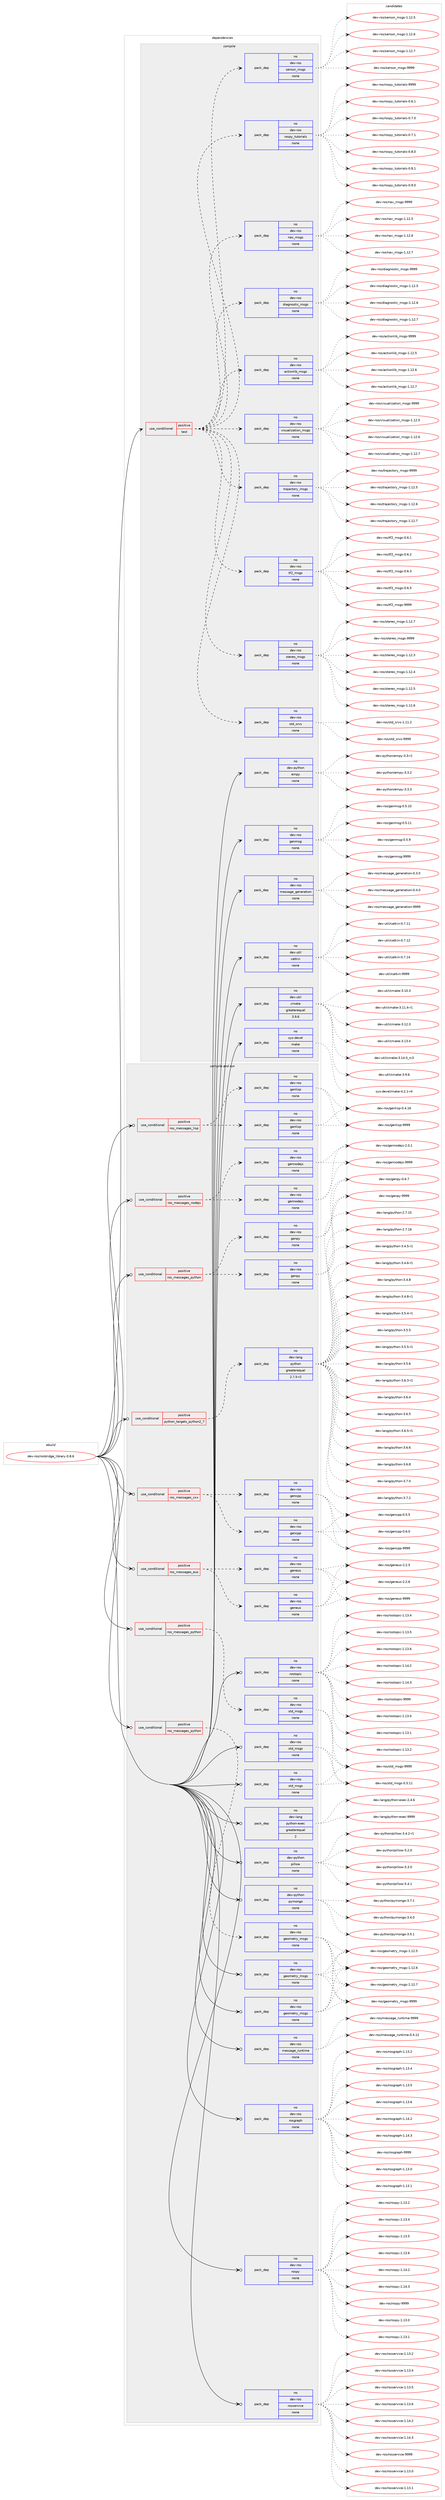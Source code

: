 digraph prolog {

# *************
# Graph options
# *************

newrank=true;
concentrate=true;
compound=true;
graph [rankdir=LR,fontname=Helvetica,fontsize=10,ranksep=1.5];#, ranksep=2.5, nodesep=0.2];
edge  [arrowhead=vee];
node  [fontname=Helvetica,fontsize=10];

# **********
# The ebuild
# **********

subgraph cluster_leftcol {
color=gray;
rank=same;
label=<<i>ebuild</i>>;
id [label="dev-ros/rosbridge_library-0.8.6", color=red, width=4, href="../dev-ros/rosbridge_library-0.8.6.svg"];
}

# ****************
# The dependencies
# ****************

subgraph cluster_midcol {
color=gray;
label=<<i>dependencies</i>>;
subgraph cluster_compile {
fillcolor="#eeeeee";
style=filled;
label=<<i>compile</i>>;
subgraph cond389684 {
dependency1463976 [label=<<TABLE BORDER="0" CELLBORDER="1" CELLSPACING="0" CELLPADDING="4"><TR><TD ROWSPAN="3" CELLPADDING="10">use_conditional</TD></TR><TR><TD>positive</TD></TR><TR><TD>test</TD></TR></TABLE>>, shape=none, color=red];
subgraph pack1050902 {
dependency1463977 [label=<<TABLE BORDER="0" CELLBORDER="1" CELLSPACING="0" CELLPADDING="4" WIDTH="220"><TR><TD ROWSPAN="6" CELLPADDING="30">pack_dep</TD></TR><TR><TD WIDTH="110">no</TD></TR><TR><TD>dev-ros</TD></TR><TR><TD>actionlib_msgs</TD></TR><TR><TD>none</TD></TR><TR><TD></TD></TR></TABLE>>, shape=none, color=blue];
}
dependency1463976:e -> dependency1463977:w [weight=20,style="dashed",arrowhead="vee"];
subgraph pack1050903 {
dependency1463978 [label=<<TABLE BORDER="0" CELLBORDER="1" CELLSPACING="0" CELLPADDING="4" WIDTH="220"><TR><TD ROWSPAN="6" CELLPADDING="30">pack_dep</TD></TR><TR><TD WIDTH="110">no</TD></TR><TR><TD>dev-ros</TD></TR><TR><TD>diagnostic_msgs</TD></TR><TR><TD>none</TD></TR><TR><TD></TD></TR></TABLE>>, shape=none, color=blue];
}
dependency1463976:e -> dependency1463978:w [weight=20,style="dashed",arrowhead="vee"];
subgraph pack1050904 {
dependency1463979 [label=<<TABLE BORDER="0" CELLBORDER="1" CELLSPACING="0" CELLPADDING="4" WIDTH="220"><TR><TD ROWSPAN="6" CELLPADDING="30">pack_dep</TD></TR><TR><TD WIDTH="110">no</TD></TR><TR><TD>dev-ros</TD></TR><TR><TD>nav_msgs</TD></TR><TR><TD>none</TD></TR><TR><TD></TD></TR></TABLE>>, shape=none, color=blue];
}
dependency1463976:e -> dependency1463979:w [weight=20,style="dashed",arrowhead="vee"];
subgraph pack1050905 {
dependency1463980 [label=<<TABLE BORDER="0" CELLBORDER="1" CELLSPACING="0" CELLPADDING="4" WIDTH="220"><TR><TD ROWSPAN="6" CELLPADDING="30">pack_dep</TD></TR><TR><TD WIDTH="110">no</TD></TR><TR><TD>dev-ros</TD></TR><TR><TD>rospy_tutorials</TD></TR><TR><TD>none</TD></TR><TR><TD></TD></TR></TABLE>>, shape=none, color=blue];
}
dependency1463976:e -> dependency1463980:w [weight=20,style="dashed",arrowhead="vee"];
subgraph pack1050906 {
dependency1463981 [label=<<TABLE BORDER="0" CELLBORDER="1" CELLSPACING="0" CELLPADDING="4" WIDTH="220"><TR><TD ROWSPAN="6" CELLPADDING="30">pack_dep</TD></TR><TR><TD WIDTH="110">no</TD></TR><TR><TD>dev-ros</TD></TR><TR><TD>sensor_msgs</TD></TR><TR><TD>none</TD></TR><TR><TD></TD></TR></TABLE>>, shape=none, color=blue];
}
dependency1463976:e -> dependency1463981:w [weight=20,style="dashed",arrowhead="vee"];
subgraph pack1050907 {
dependency1463982 [label=<<TABLE BORDER="0" CELLBORDER="1" CELLSPACING="0" CELLPADDING="4" WIDTH="220"><TR><TD ROWSPAN="6" CELLPADDING="30">pack_dep</TD></TR><TR><TD WIDTH="110">no</TD></TR><TR><TD>dev-ros</TD></TR><TR><TD>std_srvs</TD></TR><TR><TD>none</TD></TR><TR><TD></TD></TR></TABLE>>, shape=none, color=blue];
}
dependency1463976:e -> dependency1463982:w [weight=20,style="dashed",arrowhead="vee"];
subgraph pack1050908 {
dependency1463983 [label=<<TABLE BORDER="0" CELLBORDER="1" CELLSPACING="0" CELLPADDING="4" WIDTH="220"><TR><TD ROWSPAN="6" CELLPADDING="30">pack_dep</TD></TR><TR><TD WIDTH="110">no</TD></TR><TR><TD>dev-ros</TD></TR><TR><TD>stereo_msgs</TD></TR><TR><TD>none</TD></TR><TR><TD></TD></TR></TABLE>>, shape=none, color=blue];
}
dependency1463976:e -> dependency1463983:w [weight=20,style="dashed",arrowhead="vee"];
subgraph pack1050909 {
dependency1463984 [label=<<TABLE BORDER="0" CELLBORDER="1" CELLSPACING="0" CELLPADDING="4" WIDTH="220"><TR><TD ROWSPAN="6" CELLPADDING="30">pack_dep</TD></TR><TR><TD WIDTH="110">no</TD></TR><TR><TD>dev-ros</TD></TR><TR><TD>tf2_msgs</TD></TR><TR><TD>none</TD></TR><TR><TD></TD></TR></TABLE>>, shape=none, color=blue];
}
dependency1463976:e -> dependency1463984:w [weight=20,style="dashed",arrowhead="vee"];
subgraph pack1050910 {
dependency1463985 [label=<<TABLE BORDER="0" CELLBORDER="1" CELLSPACING="0" CELLPADDING="4" WIDTH="220"><TR><TD ROWSPAN="6" CELLPADDING="30">pack_dep</TD></TR><TR><TD WIDTH="110">no</TD></TR><TR><TD>dev-ros</TD></TR><TR><TD>trajectory_msgs</TD></TR><TR><TD>none</TD></TR><TR><TD></TD></TR></TABLE>>, shape=none, color=blue];
}
dependency1463976:e -> dependency1463985:w [weight=20,style="dashed",arrowhead="vee"];
subgraph pack1050911 {
dependency1463986 [label=<<TABLE BORDER="0" CELLBORDER="1" CELLSPACING="0" CELLPADDING="4" WIDTH="220"><TR><TD ROWSPAN="6" CELLPADDING="30">pack_dep</TD></TR><TR><TD WIDTH="110">no</TD></TR><TR><TD>dev-ros</TD></TR><TR><TD>visualization_msgs</TD></TR><TR><TD>none</TD></TR><TR><TD></TD></TR></TABLE>>, shape=none, color=blue];
}
dependency1463976:e -> dependency1463986:w [weight=20,style="dashed",arrowhead="vee"];
}
id:e -> dependency1463976:w [weight=20,style="solid",arrowhead="vee"];
subgraph pack1050912 {
dependency1463987 [label=<<TABLE BORDER="0" CELLBORDER="1" CELLSPACING="0" CELLPADDING="4" WIDTH="220"><TR><TD ROWSPAN="6" CELLPADDING="30">pack_dep</TD></TR><TR><TD WIDTH="110">no</TD></TR><TR><TD>dev-python</TD></TR><TR><TD>empy</TD></TR><TR><TD>none</TD></TR><TR><TD></TD></TR></TABLE>>, shape=none, color=blue];
}
id:e -> dependency1463987:w [weight=20,style="solid",arrowhead="vee"];
subgraph pack1050913 {
dependency1463988 [label=<<TABLE BORDER="0" CELLBORDER="1" CELLSPACING="0" CELLPADDING="4" WIDTH="220"><TR><TD ROWSPAN="6" CELLPADDING="30">pack_dep</TD></TR><TR><TD WIDTH="110">no</TD></TR><TR><TD>dev-ros</TD></TR><TR><TD>genmsg</TD></TR><TR><TD>none</TD></TR><TR><TD></TD></TR></TABLE>>, shape=none, color=blue];
}
id:e -> dependency1463988:w [weight=20,style="solid",arrowhead="vee"];
subgraph pack1050914 {
dependency1463989 [label=<<TABLE BORDER="0" CELLBORDER="1" CELLSPACING="0" CELLPADDING="4" WIDTH="220"><TR><TD ROWSPAN="6" CELLPADDING="30">pack_dep</TD></TR><TR><TD WIDTH="110">no</TD></TR><TR><TD>dev-ros</TD></TR><TR><TD>message_generation</TD></TR><TR><TD>none</TD></TR><TR><TD></TD></TR></TABLE>>, shape=none, color=blue];
}
id:e -> dependency1463989:w [weight=20,style="solid",arrowhead="vee"];
subgraph pack1050915 {
dependency1463990 [label=<<TABLE BORDER="0" CELLBORDER="1" CELLSPACING="0" CELLPADDING="4" WIDTH="220"><TR><TD ROWSPAN="6" CELLPADDING="30">pack_dep</TD></TR><TR><TD WIDTH="110">no</TD></TR><TR><TD>dev-util</TD></TR><TR><TD>catkin</TD></TR><TR><TD>none</TD></TR><TR><TD></TD></TR></TABLE>>, shape=none, color=blue];
}
id:e -> dependency1463990:w [weight=20,style="solid",arrowhead="vee"];
subgraph pack1050916 {
dependency1463991 [label=<<TABLE BORDER="0" CELLBORDER="1" CELLSPACING="0" CELLPADDING="4" WIDTH="220"><TR><TD ROWSPAN="6" CELLPADDING="30">pack_dep</TD></TR><TR><TD WIDTH="110">no</TD></TR><TR><TD>dev-util</TD></TR><TR><TD>cmake</TD></TR><TR><TD>greaterequal</TD></TR><TR><TD>3.9.6</TD></TR></TABLE>>, shape=none, color=blue];
}
id:e -> dependency1463991:w [weight=20,style="solid",arrowhead="vee"];
subgraph pack1050917 {
dependency1463992 [label=<<TABLE BORDER="0" CELLBORDER="1" CELLSPACING="0" CELLPADDING="4" WIDTH="220"><TR><TD ROWSPAN="6" CELLPADDING="30">pack_dep</TD></TR><TR><TD WIDTH="110">no</TD></TR><TR><TD>sys-devel</TD></TR><TR><TD>make</TD></TR><TR><TD>none</TD></TR><TR><TD></TD></TR></TABLE>>, shape=none, color=blue];
}
id:e -> dependency1463992:w [weight=20,style="solid",arrowhead="vee"];
}
subgraph cluster_compileandrun {
fillcolor="#eeeeee";
style=filled;
label=<<i>compile and run</i>>;
subgraph cond389685 {
dependency1463993 [label=<<TABLE BORDER="0" CELLBORDER="1" CELLSPACING="0" CELLPADDING="4"><TR><TD ROWSPAN="3" CELLPADDING="10">use_conditional</TD></TR><TR><TD>positive</TD></TR><TR><TD>python_targets_python2_7</TD></TR></TABLE>>, shape=none, color=red];
subgraph pack1050918 {
dependency1463994 [label=<<TABLE BORDER="0" CELLBORDER="1" CELLSPACING="0" CELLPADDING="4" WIDTH="220"><TR><TD ROWSPAN="6" CELLPADDING="30">pack_dep</TD></TR><TR><TD WIDTH="110">no</TD></TR><TR><TD>dev-lang</TD></TR><TR><TD>python</TD></TR><TR><TD>greaterequal</TD></TR><TR><TD>2.7.5-r2</TD></TR></TABLE>>, shape=none, color=blue];
}
dependency1463993:e -> dependency1463994:w [weight=20,style="dashed",arrowhead="vee"];
}
id:e -> dependency1463993:w [weight=20,style="solid",arrowhead="odotvee"];
subgraph cond389686 {
dependency1463995 [label=<<TABLE BORDER="0" CELLBORDER="1" CELLSPACING="0" CELLPADDING="4"><TR><TD ROWSPAN="3" CELLPADDING="10">use_conditional</TD></TR><TR><TD>positive</TD></TR><TR><TD>ros_messages_cxx</TD></TR></TABLE>>, shape=none, color=red];
subgraph pack1050919 {
dependency1463996 [label=<<TABLE BORDER="0" CELLBORDER="1" CELLSPACING="0" CELLPADDING="4" WIDTH="220"><TR><TD ROWSPAN="6" CELLPADDING="30">pack_dep</TD></TR><TR><TD WIDTH="110">no</TD></TR><TR><TD>dev-ros</TD></TR><TR><TD>gencpp</TD></TR><TR><TD>none</TD></TR><TR><TD></TD></TR></TABLE>>, shape=none, color=blue];
}
dependency1463995:e -> dependency1463996:w [weight=20,style="dashed",arrowhead="vee"];
subgraph pack1050920 {
dependency1463997 [label=<<TABLE BORDER="0" CELLBORDER="1" CELLSPACING="0" CELLPADDING="4" WIDTH="220"><TR><TD ROWSPAN="6" CELLPADDING="30">pack_dep</TD></TR><TR><TD WIDTH="110">no</TD></TR><TR><TD>dev-ros</TD></TR><TR><TD>gencpp</TD></TR><TR><TD>none</TD></TR><TR><TD></TD></TR></TABLE>>, shape=none, color=blue];
}
dependency1463995:e -> dependency1463997:w [weight=20,style="dashed",arrowhead="vee"];
}
id:e -> dependency1463995:w [weight=20,style="solid",arrowhead="odotvee"];
subgraph cond389687 {
dependency1463998 [label=<<TABLE BORDER="0" CELLBORDER="1" CELLSPACING="0" CELLPADDING="4"><TR><TD ROWSPAN="3" CELLPADDING="10">use_conditional</TD></TR><TR><TD>positive</TD></TR><TR><TD>ros_messages_eus</TD></TR></TABLE>>, shape=none, color=red];
subgraph pack1050921 {
dependency1463999 [label=<<TABLE BORDER="0" CELLBORDER="1" CELLSPACING="0" CELLPADDING="4" WIDTH="220"><TR><TD ROWSPAN="6" CELLPADDING="30">pack_dep</TD></TR><TR><TD WIDTH="110">no</TD></TR><TR><TD>dev-ros</TD></TR><TR><TD>geneus</TD></TR><TR><TD>none</TD></TR><TR><TD></TD></TR></TABLE>>, shape=none, color=blue];
}
dependency1463998:e -> dependency1463999:w [weight=20,style="dashed",arrowhead="vee"];
subgraph pack1050922 {
dependency1464000 [label=<<TABLE BORDER="0" CELLBORDER="1" CELLSPACING="0" CELLPADDING="4" WIDTH="220"><TR><TD ROWSPAN="6" CELLPADDING="30">pack_dep</TD></TR><TR><TD WIDTH="110">no</TD></TR><TR><TD>dev-ros</TD></TR><TR><TD>geneus</TD></TR><TR><TD>none</TD></TR><TR><TD></TD></TR></TABLE>>, shape=none, color=blue];
}
dependency1463998:e -> dependency1464000:w [weight=20,style="dashed",arrowhead="vee"];
}
id:e -> dependency1463998:w [weight=20,style="solid",arrowhead="odotvee"];
subgraph cond389688 {
dependency1464001 [label=<<TABLE BORDER="0" CELLBORDER="1" CELLSPACING="0" CELLPADDING="4"><TR><TD ROWSPAN="3" CELLPADDING="10">use_conditional</TD></TR><TR><TD>positive</TD></TR><TR><TD>ros_messages_lisp</TD></TR></TABLE>>, shape=none, color=red];
subgraph pack1050923 {
dependency1464002 [label=<<TABLE BORDER="0" CELLBORDER="1" CELLSPACING="0" CELLPADDING="4" WIDTH="220"><TR><TD ROWSPAN="6" CELLPADDING="30">pack_dep</TD></TR><TR><TD WIDTH="110">no</TD></TR><TR><TD>dev-ros</TD></TR><TR><TD>genlisp</TD></TR><TR><TD>none</TD></TR><TR><TD></TD></TR></TABLE>>, shape=none, color=blue];
}
dependency1464001:e -> dependency1464002:w [weight=20,style="dashed",arrowhead="vee"];
subgraph pack1050924 {
dependency1464003 [label=<<TABLE BORDER="0" CELLBORDER="1" CELLSPACING="0" CELLPADDING="4" WIDTH="220"><TR><TD ROWSPAN="6" CELLPADDING="30">pack_dep</TD></TR><TR><TD WIDTH="110">no</TD></TR><TR><TD>dev-ros</TD></TR><TR><TD>genlisp</TD></TR><TR><TD>none</TD></TR><TR><TD></TD></TR></TABLE>>, shape=none, color=blue];
}
dependency1464001:e -> dependency1464003:w [weight=20,style="dashed",arrowhead="vee"];
}
id:e -> dependency1464001:w [weight=20,style="solid",arrowhead="odotvee"];
subgraph cond389689 {
dependency1464004 [label=<<TABLE BORDER="0" CELLBORDER="1" CELLSPACING="0" CELLPADDING="4"><TR><TD ROWSPAN="3" CELLPADDING="10">use_conditional</TD></TR><TR><TD>positive</TD></TR><TR><TD>ros_messages_nodejs</TD></TR></TABLE>>, shape=none, color=red];
subgraph pack1050925 {
dependency1464005 [label=<<TABLE BORDER="0" CELLBORDER="1" CELLSPACING="0" CELLPADDING="4" WIDTH="220"><TR><TD ROWSPAN="6" CELLPADDING="30">pack_dep</TD></TR><TR><TD WIDTH="110">no</TD></TR><TR><TD>dev-ros</TD></TR><TR><TD>gennodejs</TD></TR><TR><TD>none</TD></TR><TR><TD></TD></TR></TABLE>>, shape=none, color=blue];
}
dependency1464004:e -> dependency1464005:w [weight=20,style="dashed",arrowhead="vee"];
subgraph pack1050926 {
dependency1464006 [label=<<TABLE BORDER="0" CELLBORDER="1" CELLSPACING="0" CELLPADDING="4" WIDTH="220"><TR><TD ROWSPAN="6" CELLPADDING="30">pack_dep</TD></TR><TR><TD WIDTH="110">no</TD></TR><TR><TD>dev-ros</TD></TR><TR><TD>gennodejs</TD></TR><TR><TD>none</TD></TR><TR><TD></TD></TR></TABLE>>, shape=none, color=blue];
}
dependency1464004:e -> dependency1464006:w [weight=20,style="dashed",arrowhead="vee"];
}
id:e -> dependency1464004:w [weight=20,style="solid",arrowhead="odotvee"];
subgraph cond389690 {
dependency1464007 [label=<<TABLE BORDER="0" CELLBORDER="1" CELLSPACING="0" CELLPADDING="4"><TR><TD ROWSPAN="3" CELLPADDING="10">use_conditional</TD></TR><TR><TD>positive</TD></TR><TR><TD>ros_messages_python</TD></TR></TABLE>>, shape=none, color=red];
subgraph pack1050927 {
dependency1464008 [label=<<TABLE BORDER="0" CELLBORDER="1" CELLSPACING="0" CELLPADDING="4" WIDTH="220"><TR><TD ROWSPAN="6" CELLPADDING="30">pack_dep</TD></TR><TR><TD WIDTH="110">no</TD></TR><TR><TD>dev-ros</TD></TR><TR><TD>genpy</TD></TR><TR><TD>none</TD></TR><TR><TD></TD></TR></TABLE>>, shape=none, color=blue];
}
dependency1464007:e -> dependency1464008:w [weight=20,style="dashed",arrowhead="vee"];
subgraph pack1050928 {
dependency1464009 [label=<<TABLE BORDER="0" CELLBORDER="1" CELLSPACING="0" CELLPADDING="4" WIDTH="220"><TR><TD ROWSPAN="6" CELLPADDING="30">pack_dep</TD></TR><TR><TD WIDTH="110">no</TD></TR><TR><TD>dev-ros</TD></TR><TR><TD>genpy</TD></TR><TR><TD>none</TD></TR><TR><TD></TD></TR></TABLE>>, shape=none, color=blue];
}
dependency1464007:e -> dependency1464009:w [weight=20,style="dashed",arrowhead="vee"];
}
id:e -> dependency1464007:w [weight=20,style="solid",arrowhead="odotvee"];
subgraph cond389691 {
dependency1464010 [label=<<TABLE BORDER="0" CELLBORDER="1" CELLSPACING="0" CELLPADDING="4"><TR><TD ROWSPAN="3" CELLPADDING="10">use_conditional</TD></TR><TR><TD>positive</TD></TR><TR><TD>ros_messages_python</TD></TR></TABLE>>, shape=none, color=red];
subgraph pack1050929 {
dependency1464011 [label=<<TABLE BORDER="0" CELLBORDER="1" CELLSPACING="0" CELLPADDING="4" WIDTH="220"><TR><TD ROWSPAN="6" CELLPADDING="30">pack_dep</TD></TR><TR><TD WIDTH="110">no</TD></TR><TR><TD>dev-ros</TD></TR><TR><TD>geometry_msgs</TD></TR><TR><TD>none</TD></TR><TR><TD></TD></TR></TABLE>>, shape=none, color=blue];
}
dependency1464010:e -> dependency1464011:w [weight=20,style="dashed",arrowhead="vee"];
}
id:e -> dependency1464010:w [weight=20,style="solid",arrowhead="odotvee"];
subgraph cond389692 {
dependency1464012 [label=<<TABLE BORDER="0" CELLBORDER="1" CELLSPACING="0" CELLPADDING="4"><TR><TD ROWSPAN="3" CELLPADDING="10">use_conditional</TD></TR><TR><TD>positive</TD></TR><TR><TD>ros_messages_python</TD></TR></TABLE>>, shape=none, color=red];
subgraph pack1050930 {
dependency1464013 [label=<<TABLE BORDER="0" CELLBORDER="1" CELLSPACING="0" CELLPADDING="4" WIDTH="220"><TR><TD ROWSPAN="6" CELLPADDING="30">pack_dep</TD></TR><TR><TD WIDTH="110">no</TD></TR><TR><TD>dev-ros</TD></TR><TR><TD>std_msgs</TD></TR><TR><TD>none</TD></TR><TR><TD></TD></TR></TABLE>>, shape=none, color=blue];
}
dependency1464012:e -> dependency1464013:w [weight=20,style="dashed",arrowhead="vee"];
}
id:e -> dependency1464012:w [weight=20,style="solid",arrowhead="odotvee"];
subgraph pack1050931 {
dependency1464014 [label=<<TABLE BORDER="0" CELLBORDER="1" CELLSPACING="0" CELLPADDING="4" WIDTH="220"><TR><TD ROWSPAN="6" CELLPADDING="30">pack_dep</TD></TR><TR><TD WIDTH="110">no</TD></TR><TR><TD>dev-lang</TD></TR><TR><TD>python-exec</TD></TR><TR><TD>greaterequal</TD></TR><TR><TD>2</TD></TR></TABLE>>, shape=none, color=blue];
}
id:e -> dependency1464014:w [weight=20,style="solid",arrowhead="odotvee"];
subgraph pack1050932 {
dependency1464015 [label=<<TABLE BORDER="0" CELLBORDER="1" CELLSPACING="0" CELLPADDING="4" WIDTH="220"><TR><TD ROWSPAN="6" CELLPADDING="30">pack_dep</TD></TR><TR><TD WIDTH="110">no</TD></TR><TR><TD>dev-python</TD></TR><TR><TD>pillow</TD></TR><TR><TD>none</TD></TR><TR><TD></TD></TR></TABLE>>, shape=none, color=blue];
}
id:e -> dependency1464015:w [weight=20,style="solid",arrowhead="odotvee"];
subgraph pack1050933 {
dependency1464016 [label=<<TABLE BORDER="0" CELLBORDER="1" CELLSPACING="0" CELLPADDING="4" WIDTH="220"><TR><TD ROWSPAN="6" CELLPADDING="30">pack_dep</TD></TR><TR><TD WIDTH="110">no</TD></TR><TR><TD>dev-python</TD></TR><TR><TD>pymongo</TD></TR><TR><TD>none</TD></TR><TR><TD></TD></TR></TABLE>>, shape=none, color=blue];
}
id:e -> dependency1464016:w [weight=20,style="solid",arrowhead="odotvee"];
subgraph pack1050934 {
dependency1464017 [label=<<TABLE BORDER="0" CELLBORDER="1" CELLSPACING="0" CELLPADDING="4" WIDTH="220"><TR><TD ROWSPAN="6" CELLPADDING="30">pack_dep</TD></TR><TR><TD WIDTH="110">no</TD></TR><TR><TD>dev-ros</TD></TR><TR><TD>geometry_msgs</TD></TR><TR><TD>none</TD></TR><TR><TD></TD></TR></TABLE>>, shape=none, color=blue];
}
id:e -> dependency1464017:w [weight=20,style="solid",arrowhead="odotvee"];
subgraph pack1050935 {
dependency1464018 [label=<<TABLE BORDER="0" CELLBORDER="1" CELLSPACING="0" CELLPADDING="4" WIDTH="220"><TR><TD ROWSPAN="6" CELLPADDING="30">pack_dep</TD></TR><TR><TD WIDTH="110">no</TD></TR><TR><TD>dev-ros</TD></TR><TR><TD>geometry_msgs</TD></TR><TR><TD>none</TD></TR><TR><TD></TD></TR></TABLE>>, shape=none, color=blue];
}
id:e -> dependency1464018:w [weight=20,style="solid",arrowhead="odotvee"];
subgraph pack1050936 {
dependency1464019 [label=<<TABLE BORDER="0" CELLBORDER="1" CELLSPACING="0" CELLPADDING="4" WIDTH="220"><TR><TD ROWSPAN="6" CELLPADDING="30">pack_dep</TD></TR><TR><TD WIDTH="110">no</TD></TR><TR><TD>dev-ros</TD></TR><TR><TD>message_runtime</TD></TR><TR><TD>none</TD></TR><TR><TD></TD></TR></TABLE>>, shape=none, color=blue];
}
id:e -> dependency1464019:w [weight=20,style="solid",arrowhead="odotvee"];
subgraph pack1050937 {
dependency1464020 [label=<<TABLE BORDER="0" CELLBORDER="1" CELLSPACING="0" CELLPADDING="4" WIDTH="220"><TR><TD ROWSPAN="6" CELLPADDING="30">pack_dep</TD></TR><TR><TD WIDTH="110">no</TD></TR><TR><TD>dev-ros</TD></TR><TR><TD>rosgraph</TD></TR><TR><TD>none</TD></TR><TR><TD></TD></TR></TABLE>>, shape=none, color=blue];
}
id:e -> dependency1464020:w [weight=20,style="solid",arrowhead="odotvee"];
subgraph pack1050938 {
dependency1464021 [label=<<TABLE BORDER="0" CELLBORDER="1" CELLSPACING="0" CELLPADDING="4" WIDTH="220"><TR><TD ROWSPAN="6" CELLPADDING="30">pack_dep</TD></TR><TR><TD WIDTH="110">no</TD></TR><TR><TD>dev-ros</TD></TR><TR><TD>rospy</TD></TR><TR><TD>none</TD></TR><TR><TD></TD></TR></TABLE>>, shape=none, color=blue];
}
id:e -> dependency1464021:w [weight=20,style="solid",arrowhead="odotvee"];
subgraph pack1050939 {
dependency1464022 [label=<<TABLE BORDER="0" CELLBORDER="1" CELLSPACING="0" CELLPADDING="4" WIDTH="220"><TR><TD ROWSPAN="6" CELLPADDING="30">pack_dep</TD></TR><TR><TD WIDTH="110">no</TD></TR><TR><TD>dev-ros</TD></TR><TR><TD>rosservice</TD></TR><TR><TD>none</TD></TR><TR><TD></TD></TR></TABLE>>, shape=none, color=blue];
}
id:e -> dependency1464022:w [weight=20,style="solid",arrowhead="odotvee"];
subgraph pack1050940 {
dependency1464023 [label=<<TABLE BORDER="0" CELLBORDER="1" CELLSPACING="0" CELLPADDING="4" WIDTH="220"><TR><TD ROWSPAN="6" CELLPADDING="30">pack_dep</TD></TR><TR><TD WIDTH="110">no</TD></TR><TR><TD>dev-ros</TD></TR><TR><TD>rostopic</TD></TR><TR><TD>none</TD></TR><TR><TD></TD></TR></TABLE>>, shape=none, color=blue];
}
id:e -> dependency1464023:w [weight=20,style="solid",arrowhead="odotvee"];
subgraph pack1050941 {
dependency1464024 [label=<<TABLE BORDER="0" CELLBORDER="1" CELLSPACING="0" CELLPADDING="4" WIDTH="220"><TR><TD ROWSPAN="6" CELLPADDING="30">pack_dep</TD></TR><TR><TD WIDTH="110">no</TD></TR><TR><TD>dev-ros</TD></TR><TR><TD>std_msgs</TD></TR><TR><TD>none</TD></TR><TR><TD></TD></TR></TABLE>>, shape=none, color=blue];
}
id:e -> dependency1464024:w [weight=20,style="solid",arrowhead="odotvee"];
subgraph pack1050942 {
dependency1464025 [label=<<TABLE BORDER="0" CELLBORDER="1" CELLSPACING="0" CELLPADDING="4" WIDTH="220"><TR><TD ROWSPAN="6" CELLPADDING="30">pack_dep</TD></TR><TR><TD WIDTH="110">no</TD></TR><TR><TD>dev-ros</TD></TR><TR><TD>std_msgs</TD></TR><TR><TD>none</TD></TR><TR><TD></TD></TR></TABLE>>, shape=none, color=blue];
}
id:e -> dependency1464025:w [weight=20,style="solid",arrowhead="odotvee"];
}
subgraph cluster_run {
fillcolor="#eeeeee";
style=filled;
label=<<i>run</i>>;
}
}

# **************
# The candidates
# **************

subgraph cluster_choices {
rank=same;
color=gray;
label=<<i>candidates</i>>;

subgraph choice1050902 {
color=black;
nodesep=1;
choice10010111845114111115479799116105111110108105989510911510311545494649504653 [label="dev-ros/actionlib_msgs-1.12.5", color=red, width=4,href="../dev-ros/actionlib_msgs-1.12.5.svg"];
choice10010111845114111115479799116105111110108105989510911510311545494649504654 [label="dev-ros/actionlib_msgs-1.12.6", color=red, width=4,href="../dev-ros/actionlib_msgs-1.12.6.svg"];
choice10010111845114111115479799116105111110108105989510911510311545494649504655 [label="dev-ros/actionlib_msgs-1.12.7", color=red, width=4,href="../dev-ros/actionlib_msgs-1.12.7.svg"];
choice1001011184511411111547979911610511111010810598951091151031154557575757 [label="dev-ros/actionlib_msgs-9999", color=red, width=4,href="../dev-ros/actionlib_msgs-9999.svg"];
dependency1463977:e -> choice10010111845114111115479799116105111110108105989510911510311545494649504653:w [style=dotted,weight="100"];
dependency1463977:e -> choice10010111845114111115479799116105111110108105989510911510311545494649504654:w [style=dotted,weight="100"];
dependency1463977:e -> choice10010111845114111115479799116105111110108105989510911510311545494649504655:w [style=dotted,weight="100"];
dependency1463977:e -> choice1001011184511411111547979911610511111010810598951091151031154557575757:w [style=dotted,weight="100"];
}
subgraph choice1050903 {
color=black;
nodesep=1;
choice100101118451141111154710010597103110111115116105999510911510311545494649504653 [label="dev-ros/diagnostic_msgs-1.12.5", color=red, width=4,href="../dev-ros/diagnostic_msgs-1.12.5.svg"];
choice100101118451141111154710010597103110111115116105999510911510311545494649504654 [label="dev-ros/diagnostic_msgs-1.12.6", color=red, width=4,href="../dev-ros/diagnostic_msgs-1.12.6.svg"];
choice100101118451141111154710010597103110111115116105999510911510311545494649504655 [label="dev-ros/diagnostic_msgs-1.12.7", color=red, width=4,href="../dev-ros/diagnostic_msgs-1.12.7.svg"];
choice10010111845114111115471001059710311011111511610599951091151031154557575757 [label="dev-ros/diagnostic_msgs-9999", color=red, width=4,href="../dev-ros/diagnostic_msgs-9999.svg"];
dependency1463978:e -> choice100101118451141111154710010597103110111115116105999510911510311545494649504653:w [style=dotted,weight="100"];
dependency1463978:e -> choice100101118451141111154710010597103110111115116105999510911510311545494649504654:w [style=dotted,weight="100"];
dependency1463978:e -> choice100101118451141111154710010597103110111115116105999510911510311545494649504655:w [style=dotted,weight="100"];
dependency1463978:e -> choice10010111845114111115471001059710311011111511610599951091151031154557575757:w [style=dotted,weight="100"];
}
subgraph choice1050904 {
color=black;
nodesep=1;
choice1001011184511411111547110971189510911510311545494649504653 [label="dev-ros/nav_msgs-1.12.5", color=red, width=4,href="../dev-ros/nav_msgs-1.12.5.svg"];
choice1001011184511411111547110971189510911510311545494649504654 [label="dev-ros/nav_msgs-1.12.6", color=red, width=4,href="../dev-ros/nav_msgs-1.12.6.svg"];
choice1001011184511411111547110971189510911510311545494649504655 [label="dev-ros/nav_msgs-1.12.7", color=red, width=4,href="../dev-ros/nav_msgs-1.12.7.svg"];
choice100101118451141111154711097118951091151031154557575757 [label="dev-ros/nav_msgs-9999", color=red, width=4,href="../dev-ros/nav_msgs-9999.svg"];
dependency1463979:e -> choice1001011184511411111547110971189510911510311545494649504653:w [style=dotted,weight="100"];
dependency1463979:e -> choice1001011184511411111547110971189510911510311545494649504654:w [style=dotted,weight="100"];
dependency1463979:e -> choice1001011184511411111547110971189510911510311545494649504655:w [style=dotted,weight="100"];
dependency1463979:e -> choice100101118451141111154711097118951091151031154557575757:w [style=dotted,weight="100"];
}
subgraph choice1050905 {
color=black;
nodesep=1;
choice10010111845114111115471141111151121219511611711611111410597108115454846544649 [label="dev-ros/rospy_tutorials-0.6.1", color=red, width=4,href="../dev-ros/rospy_tutorials-0.6.1.svg"];
choice10010111845114111115471141111151121219511611711611111410597108115454846554648 [label="dev-ros/rospy_tutorials-0.7.0", color=red, width=4,href="../dev-ros/rospy_tutorials-0.7.0.svg"];
choice10010111845114111115471141111151121219511611711611111410597108115454846554649 [label="dev-ros/rospy_tutorials-0.7.1", color=red, width=4,href="../dev-ros/rospy_tutorials-0.7.1.svg"];
choice10010111845114111115471141111151121219511611711611111410597108115454846564648 [label="dev-ros/rospy_tutorials-0.8.0", color=red, width=4,href="../dev-ros/rospy_tutorials-0.8.0.svg"];
choice10010111845114111115471141111151121219511611711611111410597108115454846564649 [label="dev-ros/rospy_tutorials-0.8.1", color=red, width=4,href="../dev-ros/rospy_tutorials-0.8.1.svg"];
choice10010111845114111115471141111151121219511611711611111410597108115454846574648 [label="dev-ros/rospy_tutorials-0.9.0", color=red, width=4,href="../dev-ros/rospy_tutorials-0.9.0.svg"];
choice100101118451141111154711411111511212195116117116111114105971081154557575757 [label="dev-ros/rospy_tutorials-9999", color=red, width=4,href="../dev-ros/rospy_tutorials-9999.svg"];
dependency1463980:e -> choice10010111845114111115471141111151121219511611711611111410597108115454846544649:w [style=dotted,weight="100"];
dependency1463980:e -> choice10010111845114111115471141111151121219511611711611111410597108115454846554648:w [style=dotted,weight="100"];
dependency1463980:e -> choice10010111845114111115471141111151121219511611711611111410597108115454846554649:w [style=dotted,weight="100"];
dependency1463980:e -> choice10010111845114111115471141111151121219511611711611111410597108115454846564648:w [style=dotted,weight="100"];
dependency1463980:e -> choice10010111845114111115471141111151121219511611711611111410597108115454846564649:w [style=dotted,weight="100"];
dependency1463980:e -> choice10010111845114111115471141111151121219511611711611111410597108115454846574648:w [style=dotted,weight="100"];
dependency1463980:e -> choice100101118451141111154711411111511212195116117116111114105971081154557575757:w [style=dotted,weight="100"];
}
subgraph choice1050906 {
color=black;
nodesep=1;
choice10010111845114111115471151011101151111149510911510311545494649504653 [label="dev-ros/sensor_msgs-1.12.5", color=red, width=4,href="../dev-ros/sensor_msgs-1.12.5.svg"];
choice10010111845114111115471151011101151111149510911510311545494649504654 [label="dev-ros/sensor_msgs-1.12.6", color=red, width=4,href="../dev-ros/sensor_msgs-1.12.6.svg"];
choice10010111845114111115471151011101151111149510911510311545494649504655 [label="dev-ros/sensor_msgs-1.12.7", color=red, width=4,href="../dev-ros/sensor_msgs-1.12.7.svg"];
choice1001011184511411111547115101110115111114951091151031154557575757 [label="dev-ros/sensor_msgs-9999", color=red, width=4,href="../dev-ros/sensor_msgs-9999.svg"];
dependency1463981:e -> choice10010111845114111115471151011101151111149510911510311545494649504653:w [style=dotted,weight="100"];
dependency1463981:e -> choice10010111845114111115471151011101151111149510911510311545494649504654:w [style=dotted,weight="100"];
dependency1463981:e -> choice10010111845114111115471151011101151111149510911510311545494649504655:w [style=dotted,weight="100"];
dependency1463981:e -> choice1001011184511411111547115101110115111114951091151031154557575757:w [style=dotted,weight="100"];
}
subgraph choice1050907 {
color=black;
nodesep=1;
choice10010111845114111115471151161009511511411811545494649494650 [label="dev-ros/std_srvs-1.11.2", color=red, width=4,href="../dev-ros/std_srvs-1.11.2.svg"];
choice1001011184511411111547115116100951151141181154557575757 [label="dev-ros/std_srvs-9999", color=red, width=4,href="../dev-ros/std_srvs-9999.svg"];
dependency1463982:e -> choice10010111845114111115471151161009511511411811545494649494650:w [style=dotted,weight="100"];
dependency1463982:e -> choice1001011184511411111547115116100951151141181154557575757:w [style=dotted,weight="100"];
}
subgraph choice1050908 {
color=black;
nodesep=1;
choice10010111845114111115471151161011141011119510911510311545494649504651 [label="dev-ros/stereo_msgs-1.12.3", color=red, width=4,href="../dev-ros/stereo_msgs-1.12.3.svg"];
choice10010111845114111115471151161011141011119510911510311545494649504652 [label="dev-ros/stereo_msgs-1.12.4", color=red, width=4,href="../dev-ros/stereo_msgs-1.12.4.svg"];
choice10010111845114111115471151161011141011119510911510311545494649504653 [label="dev-ros/stereo_msgs-1.12.5", color=red, width=4,href="../dev-ros/stereo_msgs-1.12.5.svg"];
choice10010111845114111115471151161011141011119510911510311545494649504654 [label="dev-ros/stereo_msgs-1.12.6", color=red, width=4,href="../dev-ros/stereo_msgs-1.12.6.svg"];
choice10010111845114111115471151161011141011119510911510311545494649504655 [label="dev-ros/stereo_msgs-1.12.7", color=red, width=4,href="../dev-ros/stereo_msgs-1.12.7.svg"];
choice1001011184511411111547115116101114101111951091151031154557575757 [label="dev-ros/stereo_msgs-9999", color=red, width=4,href="../dev-ros/stereo_msgs-9999.svg"];
dependency1463983:e -> choice10010111845114111115471151161011141011119510911510311545494649504651:w [style=dotted,weight="100"];
dependency1463983:e -> choice10010111845114111115471151161011141011119510911510311545494649504652:w [style=dotted,weight="100"];
dependency1463983:e -> choice10010111845114111115471151161011141011119510911510311545494649504653:w [style=dotted,weight="100"];
dependency1463983:e -> choice10010111845114111115471151161011141011119510911510311545494649504654:w [style=dotted,weight="100"];
dependency1463983:e -> choice10010111845114111115471151161011141011119510911510311545494649504655:w [style=dotted,weight="100"];
dependency1463983:e -> choice1001011184511411111547115116101114101111951091151031154557575757:w [style=dotted,weight="100"];
}
subgraph choice1050909 {
color=black;
nodesep=1;
choice10010111845114111115471161025095109115103115454846544649 [label="dev-ros/tf2_msgs-0.6.1", color=red, width=4,href="../dev-ros/tf2_msgs-0.6.1.svg"];
choice10010111845114111115471161025095109115103115454846544650 [label="dev-ros/tf2_msgs-0.6.2", color=red, width=4,href="../dev-ros/tf2_msgs-0.6.2.svg"];
choice10010111845114111115471161025095109115103115454846544651 [label="dev-ros/tf2_msgs-0.6.3", color=red, width=4,href="../dev-ros/tf2_msgs-0.6.3.svg"];
choice10010111845114111115471161025095109115103115454846544653 [label="dev-ros/tf2_msgs-0.6.5", color=red, width=4,href="../dev-ros/tf2_msgs-0.6.5.svg"];
choice100101118451141111154711610250951091151031154557575757 [label="dev-ros/tf2_msgs-9999", color=red, width=4,href="../dev-ros/tf2_msgs-9999.svg"];
dependency1463984:e -> choice10010111845114111115471161025095109115103115454846544649:w [style=dotted,weight="100"];
dependency1463984:e -> choice10010111845114111115471161025095109115103115454846544650:w [style=dotted,weight="100"];
dependency1463984:e -> choice10010111845114111115471161025095109115103115454846544651:w [style=dotted,weight="100"];
dependency1463984:e -> choice10010111845114111115471161025095109115103115454846544653:w [style=dotted,weight="100"];
dependency1463984:e -> choice100101118451141111154711610250951091151031154557575757:w [style=dotted,weight="100"];
}
subgraph choice1050910 {
color=black;
nodesep=1;
choice100101118451141111154711611497106101991161111141219510911510311545494649504653 [label="dev-ros/trajectory_msgs-1.12.5", color=red, width=4,href="../dev-ros/trajectory_msgs-1.12.5.svg"];
choice100101118451141111154711611497106101991161111141219510911510311545494649504654 [label="dev-ros/trajectory_msgs-1.12.6", color=red, width=4,href="../dev-ros/trajectory_msgs-1.12.6.svg"];
choice100101118451141111154711611497106101991161111141219510911510311545494649504655 [label="dev-ros/trajectory_msgs-1.12.7", color=red, width=4,href="../dev-ros/trajectory_msgs-1.12.7.svg"];
choice10010111845114111115471161149710610199116111114121951091151031154557575757 [label="dev-ros/trajectory_msgs-9999", color=red, width=4,href="../dev-ros/trajectory_msgs-9999.svg"];
dependency1463985:e -> choice100101118451141111154711611497106101991161111141219510911510311545494649504653:w [style=dotted,weight="100"];
dependency1463985:e -> choice100101118451141111154711611497106101991161111141219510911510311545494649504654:w [style=dotted,weight="100"];
dependency1463985:e -> choice100101118451141111154711611497106101991161111141219510911510311545494649504655:w [style=dotted,weight="100"];
dependency1463985:e -> choice10010111845114111115471161149710610199116111114121951091151031154557575757:w [style=dotted,weight="100"];
}
subgraph choice1050911 {
color=black;
nodesep=1;
choice100101118451141111154711810511511797108105122971161051111109510911510311545494649504653 [label="dev-ros/visualization_msgs-1.12.5", color=red, width=4,href="../dev-ros/visualization_msgs-1.12.5.svg"];
choice100101118451141111154711810511511797108105122971161051111109510911510311545494649504654 [label="dev-ros/visualization_msgs-1.12.6", color=red, width=4,href="../dev-ros/visualization_msgs-1.12.6.svg"];
choice100101118451141111154711810511511797108105122971161051111109510911510311545494649504655 [label="dev-ros/visualization_msgs-1.12.7", color=red, width=4,href="../dev-ros/visualization_msgs-1.12.7.svg"];
choice10010111845114111115471181051151179710810512297116105111110951091151031154557575757 [label="dev-ros/visualization_msgs-9999", color=red, width=4,href="../dev-ros/visualization_msgs-9999.svg"];
dependency1463986:e -> choice100101118451141111154711810511511797108105122971161051111109510911510311545494649504653:w [style=dotted,weight="100"];
dependency1463986:e -> choice100101118451141111154711810511511797108105122971161051111109510911510311545494649504654:w [style=dotted,weight="100"];
dependency1463986:e -> choice100101118451141111154711810511511797108105122971161051111109510911510311545494649504655:w [style=dotted,weight="100"];
dependency1463986:e -> choice10010111845114111115471181051151179710810512297116105111110951091151031154557575757:w [style=dotted,weight="100"];
}
subgraph choice1050912 {
color=black;
nodesep=1;
choice1001011184511212111610411111047101109112121455146514511449 [label="dev-python/empy-3.3-r1", color=red, width=4,href="../dev-python/empy-3.3-r1.svg"];
choice1001011184511212111610411111047101109112121455146514650 [label="dev-python/empy-3.3.2", color=red, width=4,href="../dev-python/empy-3.3.2.svg"];
choice1001011184511212111610411111047101109112121455146514651 [label="dev-python/empy-3.3.3", color=red, width=4,href="../dev-python/empy-3.3.3.svg"];
dependency1463987:e -> choice1001011184511212111610411111047101109112121455146514511449:w [style=dotted,weight="100"];
dependency1463987:e -> choice1001011184511212111610411111047101109112121455146514650:w [style=dotted,weight="100"];
dependency1463987:e -> choice1001011184511212111610411111047101109112121455146514651:w [style=dotted,weight="100"];
}
subgraph choice1050913 {
color=black;
nodesep=1;
choice100101118451141111154710310111010911510345484653464948 [label="dev-ros/genmsg-0.5.10", color=red, width=4,href="../dev-ros/genmsg-0.5.10.svg"];
choice100101118451141111154710310111010911510345484653464949 [label="dev-ros/genmsg-0.5.11", color=red, width=4,href="../dev-ros/genmsg-0.5.11.svg"];
choice1001011184511411111547103101110109115103454846534657 [label="dev-ros/genmsg-0.5.9", color=red, width=4,href="../dev-ros/genmsg-0.5.9.svg"];
choice10010111845114111115471031011101091151034557575757 [label="dev-ros/genmsg-9999", color=red, width=4,href="../dev-ros/genmsg-9999.svg"];
dependency1463988:e -> choice100101118451141111154710310111010911510345484653464948:w [style=dotted,weight="100"];
dependency1463988:e -> choice100101118451141111154710310111010911510345484653464949:w [style=dotted,weight="100"];
dependency1463988:e -> choice1001011184511411111547103101110109115103454846534657:w [style=dotted,weight="100"];
dependency1463988:e -> choice10010111845114111115471031011101091151034557575757:w [style=dotted,weight="100"];
}
subgraph choice1050914 {
color=black;
nodesep=1;
choice1001011184511411111547109101115115971031019510310111010111497116105111110454846514648 [label="dev-ros/message_generation-0.3.0", color=red, width=4,href="../dev-ros/message_generation-0.3.0.svg"];
choice1001011184511411111547109101115115971031019510310111010111497116105111110454846524648 [label="dev-ros/message_generation-0.4.0", color=red, width=4,href="../dev-ros/message_generation-0.4.0.svg"];
choice10010111845114111115471091011151159710310195103101110101114971161051111104557575757 [label="dev-ros/message_generation-9999", color=red, width=4,href="../dev-ros/message_generation-9999.svg"];
dependency1463989:e -> choice1001011184511411111547109101115115971031019510310111010111497116105111110454846514648:w [style=dotted,weight="100"];
dependency1463989:e -> choice1001011184511411111547109101115115971031019510310111010111497116105111110454846524648:w [style=dotted,weight="100"];
dependency1463989:e -> choice10010111845114111115471091011151159710310195103101110101114971161051111104557575757:w [style=dotted,weight="100"];
}
subgraph choice1050915 {
color=black;
nodesep=1;
choice1001011184511711610510847999711610710511045484655464949 [label="dev-util/catkin-0.7.11", color=red, width=4,href="../dev-util/catkin-0.7.11.svg"];
choice1001011184511711610510847999711610710511045484655464950 [label="dev-util/catkin-0.7.12", color=red, width=4,href="../dev-util/catkin-0.7.12.svg"];
choice1001011184511711610510847999711610710511045484655464952 [label="dev-util/catkin-0.7.14", color=red, width=4,href="../dev-util/catkin-0.7.14.svg"];
choice100101118451171161051084799971161071051104557575757 [label="dev-util/catkin-9999", color=red, width=4,href="../dev-util/catkin-9999.svg"];
dependency1463990:e -> choice1001011184511711610510847999711610710511045484655464949:w [style=dotted,weight="100"];
dependency1463990:e -> choice1001011184511711610510847999711610710511045484655464950:w [style=dotted,weight="100"];
dependency1463990:e -> choice1001011184511711610510847999711610710511045484655464952:w [style=dotted,weight="100"];
dependency1463990:e -> choice100101118451171161051084799971161071051104557575757:w [style=dotted,weight="100"];
}
subgraph choice1050916 {
color=black;
nodesep=1;
choice1001011184511711610510847991099710710145514649484651 [label="dev-util/cmake-3.10.3", color=red, width=4,href="../dev-util/cmake-3.10.3.svg"];
choice10010111845117116105108479910997107101455146494946524511449 [label="dev-util/cmake-3.11.4-r1", color=red, width=4,href="../dev-util/cmake-3.11.4-r1.svg"];
choice1001011184511711610510847991099710710145514649504651 [label="dev-util/cmake-3.12.3", color=red, width=4,href="../dev-util/cmake-3.12.3.svg"];
choice1001011184511711610510847991099710710145514649514652 [label="dev-util/cmake-3.13.4", color=red, width=4,href="../dev-util/cmake-3.13.4.svg"];
choice1001011184511711610510847991099710710145514649524648951149951 [label="dev-util/cmake-3.14.0_rc3", color=red, width=4,href="../dev-util/cmake-3.14.0_rc3.svg"];
choice10010111845117116105108479910997107101455146574654 [label="dev-util/cmake-3.9.6", color=red, width=4,href="../dev-util/cmake-3.9.6.svg"];
dependency1463991:e -> choice1001011184511711610510847991099710710145514649484651:w [style=dotted,weight="100"];
dependency1463991:e -> choice10010111845117116105108479910997107101455146494946524511449:w [style=dotted,weight="100"];
dependency1463991:e -> choice1001011184511711610510847991099710710145514649504651:w [style=dotted,weight="100"];
dependency1463991:e -> choice1001011184511711610510847991099710710145514649514652:w [style=dotted,weight="100"];
dependency1463991:e -> choice1001011184511711610510847991099710710145514649524648951149951:w [style=dotted,weight="100"];
dependency1463991:e -> choice10010111845117116105108479910997107101455146574654:w [style=dotted,weight="100"];
}
subgraph choice1050917 {
color=black;
nodesep=1;
choice1151211154510010111810110847109971071014552465046494511452 [label="sys-devel/make-4.2.1-r4", color=red, width=4,href="../sys-devel/make-4.2.1-r4.svg"];
dependency1463992:e -> choice1151211154510010111810110847109971071014552465046494511452:w [style=dotted,weight="100"];
}
subgraph choice1050918 {
color=black;
nodesep=1;
choice10010111845108971101034711212111610411111045504655464953 [label="dev-lang/python-2.7.15", color=red, width=4,href="../dev-lang/python-2.7.15.svg"];
choice10010111845108971101034711212111610411111045504655464954 [label="dev-lang/python-2.7.16", color=red, width=4,href="../dev-lang/python-2.7.16.svg"];
choice1001011184510897110103471121211161041111104551465246534511449 [label="dev-lang/python-3.4.5-r1", color=red, width=4,href="../dev-lang/python-3.4.5-r1.svg"];
choice1001011184510897110103471121211161041111104551465246544511449 [label="dev-lang/python-3.4.6-r1", color=red, width=4,href="../dev-lang/python-3.4.6-r1.svg"];
choice100101118451089711010347112121116104111110455146524656 [label="dev-lang/python-3.4.8", color=red, width=4,href="../dev-lang/python-3.4.8.svg"];
choice1001011184510897110103471121211161041111104551465246564511449 [label="dev-lang/python-3.4.8-r1", color=red, width=4,href="../dev-lang/python-3.4.8-r1.svg"];
choice1001011184510897110103471121211161041111104551465346524511449 [label="dev-lang/python-3.5.4-r1", color=red, width=4,href="../dev-lang/python-3.5.4-r1.svg"];
choice100101118451089711010347112121116104111110455146534653 [label="dev-lang/python-3.5.5", color=red, width=4,href="../dev-lang/python-3.5.5.svg"];
choice1001011184510897110103471121211161041111104551465346534511449 [label="dev-lang/python-3.5.5-r1", color=red, width=4,href="../dev-lang/python-3.5.5-r1.svg"];
choice100101118451089711010347112121116104111110455146534654 [label="dev-lang/python-3.5.6", color=red, width=4,href="../dev-lang/python-3.5.6.svg"];
choice1001011184510897110103471121211161041111104551465446514511449 [label="dev-lang/python-3.6.3-r1", color=red, width=4,href="../dev-lang/python-3.6.3-r1.svg"];
choice100101118451089711010347112121116104111110455146544652 [label="dev-lang/python-3.6.4", color=red, width=4,href="../dev-lang/python-3.6.4.svg"];
choice100101118451089711010347112121116104111110455146544653 [label="dev-lang/python-3.6.5", color=red, width=4,href="../dev-lang/python-3.6.5.svg"];
choice1001011184510897110103471121211161041111104551465446534511449 [label="dev-lang/python-3.6.5-r1", color=red, width=4,href="../dev-lang/python-3.6.5-r1.svg"];
choice100101118451089711010347112121116104111110455146544654 [label="dev-lang/python-3.6.6", color=red, width=4,href="../dev-lang/python-3.6.6.svg"];
choice100101118451089711010347112121116104111110455146544656 [label="dev-lang/python-3.6.8", color=red, width=4,href="../dev-lang/python-3.6.8.svg"];
choice100101118451089711010347112121116104111110455146554648 [label="dev-lang/python-3.7.0", color=red, width=4,href="../dev-lang/python-3.7.0.svg"];
choice100101118451089711010347112121116104111110455146554650 [label="dev-lang/python-3.7.2", color=red, width=4,href="../dev-lang/python-3.7.2.svg"];
dependency1463994:e -> choice10010111845108971101034711212111610411111045504655464953:w [style=dotted,weight="100"];
dependency1463994:e -> choice10010111845108971101034711212111610411111045504655464954:w [style=dotted,weight="100"];
dependency1463994:e -> choice1001011184510897110103471121211161041111104551465246534511449:w [style=dotted,weight="100"];
dependency1463994:e -> choice1001011184510897110103471121211161041111104551465246544511449:w [style=dotted,weight="100"];
dependency1463994:e -> choice100101118451089711010347112121116104111110455146524656:w [style=dotted,weight="100"];
dependency1463994:e -> choice1001011184510897110103471121211161041111104551465246564511449:w [style=dotted,weight="100"];
dependency1463994:e -> choice1001011184510897110103471121211161041111104551465346524511449:w [style=dotted,weight="100"];
dependency1463994:e -> choice100101118451089711010347112121116104111110455146534653:w [style=dotted,weight="100"];
dependency1463994:e -> choice1001011184510897110103471121211161041111104551465346534511449:w [style=dotted,weight="100"];
dependency1463994:e -> choice100101118451089711010347112121116104111110455146534654:w [style=dotted,weight="100"];
dependency1463994:e -> choice1001011184510897110103471121211161041111104551465446514511449:w [style=dotted,weight="100"];
dependency1463994:e -> choice100101118451089711010347112121116104111110455146544652:w [style=dotted,weight="100"];
dependency1463994:e -> choice100101118451089711010347112121116104111110455146544653:w [style=dotted,weight="100"];
dependency1463994:e -> choice1001011184510897110103471121211161041111104551465446534511449:w [style=dotted,weight="100"];
dependency1463994:e -> choice100101118451089711010347112121116104111110455146544654:w [style=dotted,weight="100"];
dependency1463994:e -> choice100101118451089711010347112121116104111110455146544656:w [style=dotted,weight="100"];
dependency1463994:e -> choice100101118451089711010347112121116104111110455146554648:w [style=dotted,weight="100"];
dependency1463994:e -> choice100101118451089711010347112121116104111110455146554650:w [style=dotted,weight="100"];
}
subgraph choice1050919 {
color=black;
nodesep=1;
choice100101118451141111154710310111099112112454846534653 [label="dev-ros/gencpp-0.5.5", color=red, width=4,href="../dev-ros/gencpp-0.5.5.svg"];
choice100101118451141111154710310111099112112454846544648 [label="dev-ros/gencpp-0.6.0", color=red, width=4,href="../dev-ros/gencpp-0.6.0.svg"];
choice1001011184511411111547103101110991121124557575757 [label="dev-ros/gencpp-9999", color=red, width=4,href="../dev-ros/gencpp-9999.svg"];
dependency1463996:e -> choice100101118451141111154710310111099112112454846534653:w [style=dotted,weight="100"];
dependency1463996:e -> choice100101118451141111154710310111099112112454846544648:w [style=dotted,weight="100"];
dependency1463996:e -> choice1001011184511411111547103101110991121124557575757:w [style=dotted,weight="100"];
}
subgraph choice1050920 {
color=black;
nodesep=1;
choice100101118451141111154710310111099112112454846534653 [label="dev-ros/gencpp-0.5.5", color=red, width=4,href="../dev-ros/gencpp-0.5.5.svg"];
choice100101118451141111154710310111099112112454846544648 [label="dev-ros/gencpp-0.6.0", color=red, width=4,href="../dev-ros/gencpp-0.6.0.svg"];
choice1001011184511411111547103101110991121124557575757 [label="dev-ros/gencpp-9999", color=red, width=4,href="../dev-ros/gencpp-9999.svg"];
dependency1463997:e -> choice100101118451141111154710310111099112112454846534653:w [style=dotted,weight="100"];
dependency1463997:e -> choice100101118451141111154710310111099112112454846544648:w [style=dotted,weight="100"];
dependency1463997:e -> choice1001011184511411111547103101110991121124557575757:w [style=dotted,weight="100"];
}
subgraph choice1050921 {
color=black;
nodesep=1;
choice1001011184511411111547103101110101117115455046504653 [label="dev-ros/geneus-2.2.5", color=red, width=4,href="../dev-ros/geneus-2.2.5.svg"];
choice1001011184511411111547103101110101117115455046504654 [label="dev-ros/geneus-2.2.6", color=red, width=4,href="../dev-ros/geneus-2.2.6.svg"];
choice10010111845114111115471031011101011171154557575757 [label="dev-ros/geneus-9999", color=red, width=4,href="../dev-ros/geneus-9999.svg"];
dependency1463999:e -> choice1001011184511411111547103101110101117115455046504653:w [style=dotted,weight="100"];
dependency1463999:e -> choice1001011184511411111547103101110101117115455046504654:w [style=dotted,weight="100"];
dependency1463999:e -> choice10010111845114111115471031011101011171154557575757:w [style=dotted,weight="100"];
}
subgraph choice1050922 {
color=black;
nodesep=1;
choice1001011184511411111547103101110101117115455046504653 [label="dev-ros/geneus-2.2.5", color=red, width=4,href="../dev-ros/geneus-2.2.5.svg"];
choice1001011184511411111547103101110101117115455046504654 [label="dev-ros/geneus-2.2.6", color=red, width=4,href="../dev-ros/geneus-2.2.6.svg"];
choice10010111845114111115471031011101011171154557575757 [label="dev-ros/geneus-9999", color=red, width=4,href="../dev-ros/geneus-9999.svg"];
dependency1464000:e -> choice1001011184511411111547103101110101117115455046504653:w [style=dotted,weight="100"];
dependency1464000:e -> choice1001011184511411111547103101110101117115455046504654:w [style=dotted,weight="100"];
dependency1464000:e -> choice10010111845114111115471031011101011171154557575757:w [style=dotted,weight="100"];
}
subgraph choice1050923 {
color=black;
nodesep=1;
choice100101118451141111154710310111010810511511245484652464954 [label="dev-ros/genlisp-0.4.16", color=red, width=4,href="../dev-ros/genlisp-0.4.16.svg"];
choice10010111845114111115471031011101081051151124557575757 [label="dev-ros/genlisp-9999", color=red, width=4,href="../dev-ros/genlisp-9999.svg"];
dependency1464002:e -> choice100101118451141111154710310111010810511511245484652464954:w [style=dotted,weight="100"];
dependency1464002:e -> choice10010111845114111115471031011101081051151124557575757:w [style=dotted,weight="100"];
}
subgraph choice1050924 {
color=black;
nodesep=1;
choice100101118451141111154710310111010810511511245484652464954 [label="dev-ros/genlisp-0.4.16", color=red, width=4,href="../dev-ros/genlisp-0.4.16.svg"];
choice10010111845114111115471031011101081051151124557575757 [label="dev-ros/genlisp-9999", color=red, width=4,href="../dev-ros/genlisp-9999.svg"];
dependency1464003:e -> choice100101118451141111154710310111010810511511245484652464954:w [style=dotted,weight="100"];
dependency1464003:e -> choice10010111845114111115471031011101081051151124557575757:w [style=dotted,weight="100"];
}
subgraph choice1050925 {
color=black;
nodesep=1;
choice1001011184511411111547103101110110111100101106115455046484649 [label="dev-ros/gennodejs-2.0.1", color=red, width=4,href="../dev-ros/gennodejs-2.0.1.svg"];
choice10010111845114111115471031011101101111001011061154557575757 [label="dev-ros/gennodejs-9999", color=red, width=4,href="../dev-ros/gennodejs-9999.svg"];
dependency1464005:e -> choice1001011184511411111547103101110110111100101106115455046484649:w [style=dotted,weight="100"];
dependency1464005:e -> choice10010111845114111115471031011101101111001011061154557575757:w [style=dotted,weight="100"];
}
subgraph choice1050926 {
color=black;
nodesep=1;
choice1001011184511411111547103101110110111100101106115455046484649 [label="dev-ros/gennodejs-2.0.1", color=red, width=4,href="../dev-ros/gennodejs-2.0.1.svg"];
choice10010111845114111115471031011101101111001011061154557575757 [label="dev-ros/gennodejs-9999", color=red, width=4,href="../dev-ros/gennodejs-9999.svg"];
dependency1464006:e -> choice1001011184511411111547103101110110111100101106115455046484649:w [style=dotted,weight="100"];
dependency1464006:e -> choice10010111845114111115471031011101101111001011061154557575757:w [style=dotted,weight="100"];
}
subgraph choice1050927 {
color=black;
nodesep=1;
choice1001011184511411111547103101110112121454846544655 [label="dev-ros/genpy-0.6.7", color=red, width=4,href="../dev-ros/genpy-0.6.7.svg"];
choice10010111845114111115471031011101121214557575757 [label="dev-ros/genpy-9999", color=red, width=4,href="../dev-ros/genpy-9999.svg"];
dependency1464008:e -> choice1001011184511411111547103101110112121454846544655:w [style=dotted,weight="100"];
dependency1464008:e -> choice10010111845114111115471031011101121214557575757:w [style=dotted,weight="100"];
}
subgraph choice1050928 {
color=black;
nodesep=1;
choice1001011184511411111547103101110112121454846544655 [label="dev-ros/genpy-0.6.7", color=red, width=4,href="../dev-ros/genpy-0.6.7.svg"];
choice10010111845114111115471031011101121214557575757 [label="dev-ros/genpy-9999", color=red, width=4,href="../dev-ros/genpy-9999.svg"];
dependency1464009:e -> choice1001011184511411111547103101110112121454846544655:w [style=dotted,weight="100"];
dependency1464009:e -> choice10010111845114111115471031011101121214557575757:w [style=dotted,weight="100"];
}
subgraph choice1050929 {
color=black;
nodesep=1;
choice10010111845114111115471031011111091011161141219510911510311545494649504653 [label="dev-ros/geometry_msgs-1.12.5", color=red, width=4,href="../dev-ros/geometry_msgs-1.12.5.svg"];
choice10010111845114111115471031011111091011161141219510911510311545494649504654 [label="dev-ros/geometry_msgs-1.12.6", color=red, width=4,href="../dev-ros/geometry_msgs-1.12.6.svg"];
choice10010111845114111115471031011111091011161141219510911510311545494649504655 [label="dev-ros/geometry_msgs-1.12.7", color=red, width=4,href="../dev-ros/geometry_msgs-1.12.7.svg"];
choice1001011184511411111547103101111109101116114121951091151031154557575757 [label="dev-ros/geometry_msgs-9999", color=red, width=4,href="../dev-ros/geometry_msgs-9999.svg"];
dependency1464011:e -> choice10010111845114111115471031011111091011161141219510911510311545494649504653:w [style=dotted,weight="100"];
dependency1464011:e -> choice10010111845114111115471031011111091011161141219510911510311545494649504654:w [style=dotted,weight="100"];
dependency1464011:e -> choice10010111845114111115471031011111091011161141219510911510311545494649504655:w [style=dotted,weight="100"];
dependency1464011:e -> choice1001011184511411111547103101111109101116114121951091151031154557575757:w [style=dotted,weight="100"];
}
subgraph choice1050930 {
color=black;
nodesep=1;
choice10010111845114111115471151161009510911510311545484653464949 [label="dev-ros/std_msgs-0.5.11", color=red, width=4,href="../dev-ros/std_msgs-0.5.11.svg"];
choice1001011184511411111547115116100951091151031154557575757 [label="dev-ros/std_msgs-9999", color=red, width=4,href="../dev-ros/std_msgs-9999.svg"];
dependency1464013:e -> choice10010111845114111115471151161009510911510311545484653464949:w [style=dotted,weight="100"];
dependency1464013:e -> choice1001011184511411111547115116100951091151031154557575757:w [style=dotted,weight="100"];
}
subgraph choice1050931 {
color=black;
nodesep=1;
choice1001011184510897110103471121211161041111104510112010199455046524654 [label="dev-lang/python-exec-2.4.6", color=red, width=4,href="../dev-lang/python-exec-2.4.6.svg"];
choice10010111845108971101034711212111610411111045101120101994557575757 [label="dev-lang/python-exec-9999", color=red, width=4,href="../dev-lang/python-exec-9999.svg"];
dependency1464014:e -> choice1001011184510897110103471121211161041111104510112010199455046524654:w [style=dotted,weight="100"];
dependency1464014:e -> choice10010111845108971101034711212111610411111045101120101994557575757:w [style=dotted,weight="100"];
}
subgraph choice1050932 {
color=black;
nodesep=1;
choice10010111845112121116104111110471121051081081111194551465246504511449 [label="dev-python/pillow-3.4.2-r1", color=red, width=4,href="../dev-python/pillow-3.4.2-r1.svg"];
choice1001011184511212111610411111047112105108108111119455346504648 [label="dev-python/pillow-5.2.0", color=red, width=4,href="../dev-python/pillow-5.2.0.svg"];
choice1001011184511212111610411111047112105108108111119455346514648 [label="dev-python/pillow-5.3.0", color=red, width=4,href="../dev-python/pillow-5.3.0.svg"];
choice1001011184511212111610411111047112105108108111119455346524649 [label="dev-python/pillow-5.4.1", color=red, width=4,href="../dev-python/pillow-5.4.1.svg"];
dependency1464015:e -> choice10010111845112121116104111110471121051081081111194551465246504511449:w [style=dotted,weight="100"];
dependency1464015:e -> choice1001011184511212111610411111047112105108108111119455346504648:w [style=dotted,weight="100"];
dependency1464015:e -> choice1001011184511212111610411111047112105108108111119455346514648:w [style=dotted,weight="100"];
dependency1464015:e -> choice1001011184511212111610411111047112105108108111119455346524649:w [style=dotted,weight="100"];
}
subgraph choice1050933 {
color=black;
nodesep=1;
choice1001011184511212111610411111047112121109111110103111455146524648 [label="dev-python/pymongo-3.4.0", color=red, width=4,href="../dev-python/pymongo-3.4.0.svg"];
choice1001011184511212111610411111047112121109111110103111455146534649 [label="dev-python/pymongo-3.5.1", color=red, width=4,href="../dev-python/pymongo-3.5.1.svg"];
choice1001011184511212111610411111047112121109111110103111455146554649 [label="dev-python/pymongo-3.7.1", color=red, width=4,href="../dev-python/pymongo-3.7.1.svg"];
dependency1464016:e -> choice1001011184511212111610411111047112121109111110103111455146524648:w [style=dotted,weight="100"];
dependency1464016:e -> choice1001011184511212111610411111047112121109111110103111455146534649:w [style=dotted,weight="100"];
dependency1464016:e -> choice1001011184511212111610411111047112121109111110103111455146554649:w [style=dotted,weight="100"];
}
subgraph choice1050934 {
color=black;
nodesep=1;
choice10010111845114111115471031011111091011161141219510911510311545494649504653 [label="dev-ros/geometry_msgs-1.12.5", color=red, width=4,href="../dev-ros/geometry_msgs-1.12.5.svg"];
choice10010111845114111115471031011111091011161141219510911510311545494649504654 [label="dev-ros/geometry_msgs-1.12.6", color=red, width=4,href="../dev-ros/geometry_msgs-1.12.6.svg"];
choice10010111845114111115471031011111091011161141219510911510311545494649504655 [label="dev-ros/geometry_msgs-1.12.7", color=red, width=4,href="../dev-ros/geometry_msgs-1.12.7.svg"];
choice1001011184511411111547103101111109101116114121951091151031154557575757 [label="dev-ros/geometry_msgs-9999", color=red, width=4,href="../dev-ros/geometry_msgs-9999.svg"];
dependency1464017:e -> choice10010111845114111115471031011111091011161141219510911510311545494649504653:w [style=dotted,weight="100"];
dependency1464017:e -> choice10010111845114111115471031011111091011161141219510911510311545494649504654:w [style=dotted,weight="100"];
dependency1464017:e -> choice10010111845114111115471031011111091011161141219510911510311545494649504655:w [style=dotted,weight="100"];
dependency1464017:e -> choice1001011184511411111547103101111109101116114121951091151031154557575757:w [style=dotted,weight="100"];
}
subgraph choice1050935 {
color=black;
nodesep=1;
choice10010111845114111115471031011111091011161141219510911510311545494649504653 [label="dev-ros/geometry_msgs-1.12.5", color=red, width=4,href="../dev-ros/geometry_msgs-1.12.5.svg"];
choice10010111845114111115471031011111091011161141219510911510311545494649504654 [label="dev-ros/geometry_msgs-1.12.6", color=red, width=4,href="../dev-ros/geometry_msgs-1.12.6.svg"];
choice10010111845114111115471031011111091011161141219510911510311545494649504655 [label="dev-ros/geometry_msgs-1.12.7", color=red, width=4,href="../dev-ros/geometry_msgs-1.12.7.svg"];
choice1001011184511411111547103101111109101116114121951091151031154557575757 [label="dev-ros/geometry_msgs-9999", color=red, width=4,href="../dev-ros/geometry_msgs-9999.svg"];
dependency1464018:e -> choice10010111845114111115471031011111091011161141219510911510311545494649504653:w [style=dotted,weight="100"];
dependency1464018:e -> choice10010111845114111115471031011111091011161141219510911510311545494649504654:w [style=dotted,weight="100"];
dependency1464018:e -> choice10010111845114111115471031011111091011161141219510911510311545494649504655:w [style=dotted,weight="100"];
dependency1464018:e -> choice1001011184511411111547103101111109101116114121951091151031154557575757:w [style=dotted,weight="100"];
}
subgraph choice1050936 {
color=black;
nodesep=1;
choice1001011184511411111547109101115115971031019511411711011610510910145484652464950 [label="dev-ros/message_runtime-0.4.12", color=red, width=4,href="../dev-ros/message_runtime-0.4.12.svg"];
choice100101118451141111154710910111511597103101951141171101161051091014557575757 [label="dev-ros/message_runtime-9999", color=red, width=4,href="../dev-ros/message_runtime-9999.svg"];
dependency1464019:e -> choice1001011184511411111547109101115115971031019511411711011610510910145484652464950:w [style=dotted,weight="100"];
dependency1464019:e -> choice100101118451141111154710910111511597103101951141171101161051091014557575757:w [style=dotted,weight="100"];
}
subgraph choice1050937 {
color=black;
nodesep=1;
choice10010111845114111115471141111151031149711210445494649514648 [label="dev-ros/rosgraph-1.13.0", color=red, width=4,href="../dev-ros/rosgraph-1.13.0.svg"];
choice10010111845114111115471141111151031149711210445494649514649 [label="dev-ros/rosgraph-1.13.1", color=red, width=4,href="../dev-ros/rosgraph-1.13.1.svg"];
choice10010111845114111115471141111151031149711210445494649514650 [label="dev-ros/rosgraph-1.13.2", color=red, width=4,href="../dev-ros/rosgraph-1.13.2.svg"];
choice10010111845114111115471141111151031149711210445494649514652 [label="dev-ros/rosgraph-1.13.4", color=red, width=4,href="../dev-ros/rosgraph-1.13.4.svg"];
choice10010111845114111115471141111151031149711210445494649514653 [label="dev-ros/rosgraph-1.13.5", color=red, width=4,href="../dev-ros/rosgraph-1.13.5.svg"];
choice10010111845114111115471141111151031149711210445494649514654 [label="dev-ros/rosgraph-1.13.6", color=red, width=4,href="../dev-ros/rosgraph-1.13.6.svg"];
choice10010111845114111115471141111151031149711210445494649524650 [label="dev-ros/rosgraph-1.14.2", color=red, width=4,href="../dev-ros/rosgraph-1.14.2.svg"];
choice10010111845114111115471141111151031149711210445494649524651 [label="dev-ros/rosgraph-1.14.3", color=red, width=4,href="../dev-ros/rosgraph-1.14.3.svg"];
choice1001011184511411111547114111115103114971121044557575757 [label="dev-ros/rosgraph-9999", color=red, width=4,href="../dev-ros/rosgraph-9999.svg"];
dependency1464020:e -> choice10010111845114111115471141111151031149711210445494649514648:w [style=dotted,weight="100"];
dependency1464020:e -> choice10010111845114111115471141111151031149711210445494649514649:w [style=dotted,weight="100"];
dependency1464020:e -> choice10010111845114111115471141111151031149711210445494649514650:w [style=dotted,weight="100"];
dependency1464020:e -> choice10010111845114111115471141111151031149711210445494649514652:w [style=dotted,weight="100"];
dependency1464020:e -> choice10010111845114111115471141111151031149711210445494649514653:w [style=dotted,weight="100"];
dependency1464020:e -> choice10010111845114111115471141111151031149711210445494649514654:w [style=dotted,weight="100"];
dependency1464020:e -> choice10010111845114111115471141111151031149711210445494649524650:w [style=dotted,weight="100"];
dependency1464020:e -> choice10010111845114111115471141111151031149711210445494649524651:w [style=dotted,weight="100"];
dependency1464020:e -> choice1001011184511411111547114111115103114971121044557575757:w [style=dotted,weight="100"];
}
subgraph choice1050938 {
color=black;
nodesep=1;
choice100101118451141111154711411111511212145494649514648 [label="dev-ros/rospy-1.13.0", color=red, width=4,href="../dev-ros/rospy-1.13.0.svg"];
choice100101118451141111154711411111511212145494649514649 [label="dev-ros/rospy-1.13.1", color=red, width=4,href="../dev-ros/rospy-1.13.1.svg"];
choice100101118451141111154711411111511212145494649514650 [label="dev-ros/rospy-1.13.2", color=red, width=4,href="../dev-ros/rospy-1.13.2.svg"];
choice100101118451141111154711411111511212145494649514652 [label="dev-ros/rospy-1.13.4", color=red, width=4,href="../dev-ros/rospy-1.13.4.svg"];
choice100101118451141111154711411111511212145494649514653 [label="dev-ros/rospy-1.13.5", color=red, width=4,href="../dev-ros/rospy-1.13.5.svg"];
choice100101118451141111154711411111511212145494649514654 [label="dev-ros/rospy-1.13.6", color=red, width=4,href="../dev-ros/rospy-1.13.6.svg"];
choice100101118451141111154711411111511212145494649524650 [label="dev-ros/rospy-1.14.2", color=red, width=4,href="../dev-ros/rospy-1.14.2.svg"];
choice100101118451141111154711411111511212145494649524651 [label="dev-ros/rospy-1.14.3", color=red, width=4,href="../dev-ros/rospy-1.14.3.svg"];
choice10010111845114111115471141111151121214557575757 [label="dev-ros/rospy-9999", color=red, width=4,href="../dev-ros/rospy-9999.svg"];
dependency1464021:e -> choice100101118451141111154711411111511212145494649514648:w [style=dotted,weight="100"];
dependency1464021:e -> choice100101118451141111154711411111511212145494649514649:w [style=dotted,weight="100"];
dependency1464021:e -> choice100101118451141111154711411111511212145494649514650:w [style=dotted,weight="100"];
dependency1464021:e -> choice100101118451141111154711411111511212145494649514652:w [style=dotted,weight="100"];
dependency1464021:e -> choice100101118451141111154711411111511212145494649514653:w [style=dotted,weight="100"];
dependency1464021:e -> choice100101118451141111154711411111511212145494649514654:w [style=dotted,weight="100"];
dependency1464021:e -> choice100101118451141111154711411111511212145494649524650:w [style=dotted,weight="100"];
dependency1464021:e -> choice100101118451141111154711411111511212145494649524651:w [style=dotted,weight="100"];
dependency1464021:e -> choice10010111845114111115471141111151121214557575757:w [style=dotted,weight="100"];
}
subgraph choice1050939 {
color=black;
nodesep=1;
choice10010111845114111115471141111151151011141181059910145494649514648 [label="dev-ros/rosservice-1.13.0", color=red, width=4,href="../dev-ros/rosservice-1.13.0.svg"];
choice10010111845114111115471141111151151011141181059910145494649514649 [label="dev-ros/rosservice-1.13.1", color=red, width=4,href="../dev-ros/rosservice-1.13.1.svg"];
choice10010111845114111115471141111151151011141181059910145494649514650 [label="dev-ros/rosservice-1.13.2", color=red, width=4,href="../dev-ros/rosservice-1.13.2.svg"];
choice10010111845114111115471141111151151011141181059910145494649514652 [label="dev-ros/rosservice-1.13.4", color=red, width=4,href="../dev-ros/rosservice-1.13.4.svg"];
choice10010111845114111115471141111151151011141181059910145494649514653 [label="dev-ros/rosservice-1.13.5", color=red, width=4,href="../dev-ros/rosservice-1.13.5.svg"];
choice10010111845114111115471141111151151011141181059910145494649514654 [label="dev-ros/rosservice-1.13.6", color=red, width=4,href="../dev-ros/rosservice-1.13.6.svg"];
choice10010111845114111115471141111151151011141181059910145494649524650 [label="dev-ros/rosservice-1.14.2", color=red, width=4,href="../dev-ros/rosservice-1.14.2.svg"];
choice10010111845114111115471141111151151011141181059910145494649524651 [label="dev-ros/rosservice-1.14.3", color=red, width=4,href="../dev-ros/rosservice-1.14.3.svg"];
choice1001011184511411111547114111115115101114118105991014557575757 [label="dev-ros/rosservice-9999", color=red, width=4,href="../dev-ros/rosservice-9999.svg"];
dependency1464022:e -> choice10010111845114111115471141111151151011141181059910145494649514648:w [style=dotted,weight="100"];
dependency1464022:e -> choice10010111845114111115471141111151151011141181059910145494649514649:w [style=dotted,weight="100"];
dependency1464022:e -> choice10010111845114111115471141111151151011141181059910145494649514650:w [style=dotted,weight="100"];
dependency1464022:e -> choice10010111845114111115471141111151151011141181059910145494649514652:w [style=dotted,weight="100"];
dependency1464022:e -> choice10010111845114111115471141111151151011141181059910145494649514653:w [style=dotted,weight="100"];
dependency1464022:e -> choice10010111845114111115471141111151151011141181059910145494649514654:w [style=dotted,weight="100"];
dependency1464022:e -> choice10010111845114111115471141111151151011141181059910145494649524650:w [style=dotted,weight="100"];
dependency1464022:e -> choice10010111845114111115471141111151151011141181059910145494649524651:w [style=dotted,weight="100"];
dependency1464022:e -> choice1001011184511411111547114111115115101114118105991014557575757:w [style=dotted,weight="100"];
}
subgraph choice1050940 {
color=black;
nodesep=1;
choice10010111845114111115471141111151161111121059945494649514648 [label="dev-ros/rostopic-1.13.0", color=red, width=4,href="../dev-ros/rostopic-1.13.0.svg"];
choice10010111845114111115471141111151161111121059945494649514649 [label="dev-ros/rostopic-1.13.1", color=red, width=4,href="../dev-ros/rostopic-1.13.1.svg"];
choice10010111845114111115471141111151161111121059945494649514650 [label="dev-ros/rostopic-1.13.2", color=red, width=4,href="../dev-ros/rostopic-1.13.2.svg"];
choice10010111845114111115471141111151161111121059945494649514652 [label="dev-ros/rostopic-1.13.4", color=red, width=4,href="../dev-ros/rostopic-1.13.4.svg"];
choice10010111845114111115471141111151161111121059945494649514653 [label="dev-ros/rostopic-1.13.5", color=red, width=4,href="../dev-ros/rostopic-1.13.5.svg"];
choice10010111845114111115471141111151161111121059945494649514654 [label="dev-ros/rostopic-1.13.6", color=red, width=4,href="../dev-ros/rostopic-1.13.6.svg"];
choice10010111845114111115471141111151161111121059945494649524650 [label="dev-ros/rostopic-1.14.2", color=red, width=4,href="../dev-ros/rostopic-1.14.2.svg"];
choice10010111845114111115471141111151161111121059945494649524651 [label="dev-ros/rostopic-1.14.3", color=red, width=4,href="../dev-ros/rostopic-1.14.3.svg"];
choice1001011184511411111547114111115116111112105994557575757 [label="dev-ros/rostopic-9999", color=red, width=4,href="../dev-ros/rostopic-9999.svg"];
dependency1464023:e -> choice10010111845114111115471141111151161111121059945494649514648:w [style=dotted,weight="100"];
dependency1464023:e -> choice10010111845114111115471141111151161111121059945494649514649:w [style=dotted,weight="100"];
dependency1464023:e -> choice10010111845114111115471141111151161111121059945494649514650:w [style=dotted,weight="100"];
dependency1464023:e -> choice10010111845114111115471141111151161111121059945494649514652:w [style=dotted,weight="100"];
dependency1464023:e -> choice10010111845114111115471141111151161111121059945494649514653:w [style=dotted,weight="100"];
dependency1464023:e -> choice10010111845114111115471141111151161111121059945494649514654:w [style=dotted,weight="100"];
dependency1464023:e -> choice10010111845114111115471141111151161111121059945494649524650:w [style=dotted,weight="100"];
dependency1464023:e -> choice10010111845114111115471141111151161111121059945494649524651:w [style=dotted,weight="100"];
dependency1464023:e -> choice1001011184511411111547114111115116111112105994557575757:w [style=dotted,weight="100"];
}
subgraph choice1050941 {
color=black;
nodesep=1;
choice10010111845114111115471151161009510911510311545484653464949 [label="dev-ros/std_msgs-0.5.11", color=red, width=4,href="../dev-ros/std_msgs-0.5.11.svg"];
choice1001011184511411111547115116100951091151031154557575757 [label="dev-ros/std_msgs-9999", color=red, width=4,href="../dev-ros/std_msgs-9999.svg"];
dependency1464024:e -> choice10010111845114111115471151161009510911510311545484653464949:w [style=dotted,weight="100"];
dependency1464024:e -> choice1001011184511411111547115116100951091151031154557575757:w [style=dotted,weight="100"];
}
subgraph choice1050942 {
color=black;
nodesep=1;
choice10010111845114111115471151161009510911510311545484653464949 [label="dev-ros/std_msgs-0.5.11", color=red, width=4,href="../dev-ros/std_msgs-0.5.11.svg"];
choice1001011184511411111547115116100951091151031154557575757 [label="dev-ros/std_msgs-9999", color=red, width=4,href="../dev-ros/std_msgs-9999.svg"];
dependency1464025:e -> choice10010111845114111115471151161009510911510311545484653464949:w [style=dotted,weight="100"];
dependency1464025:e -> choice1001011184511411111547115116100951091151031154557575757:w [style=dotted,weight="100"];
}
}

}
